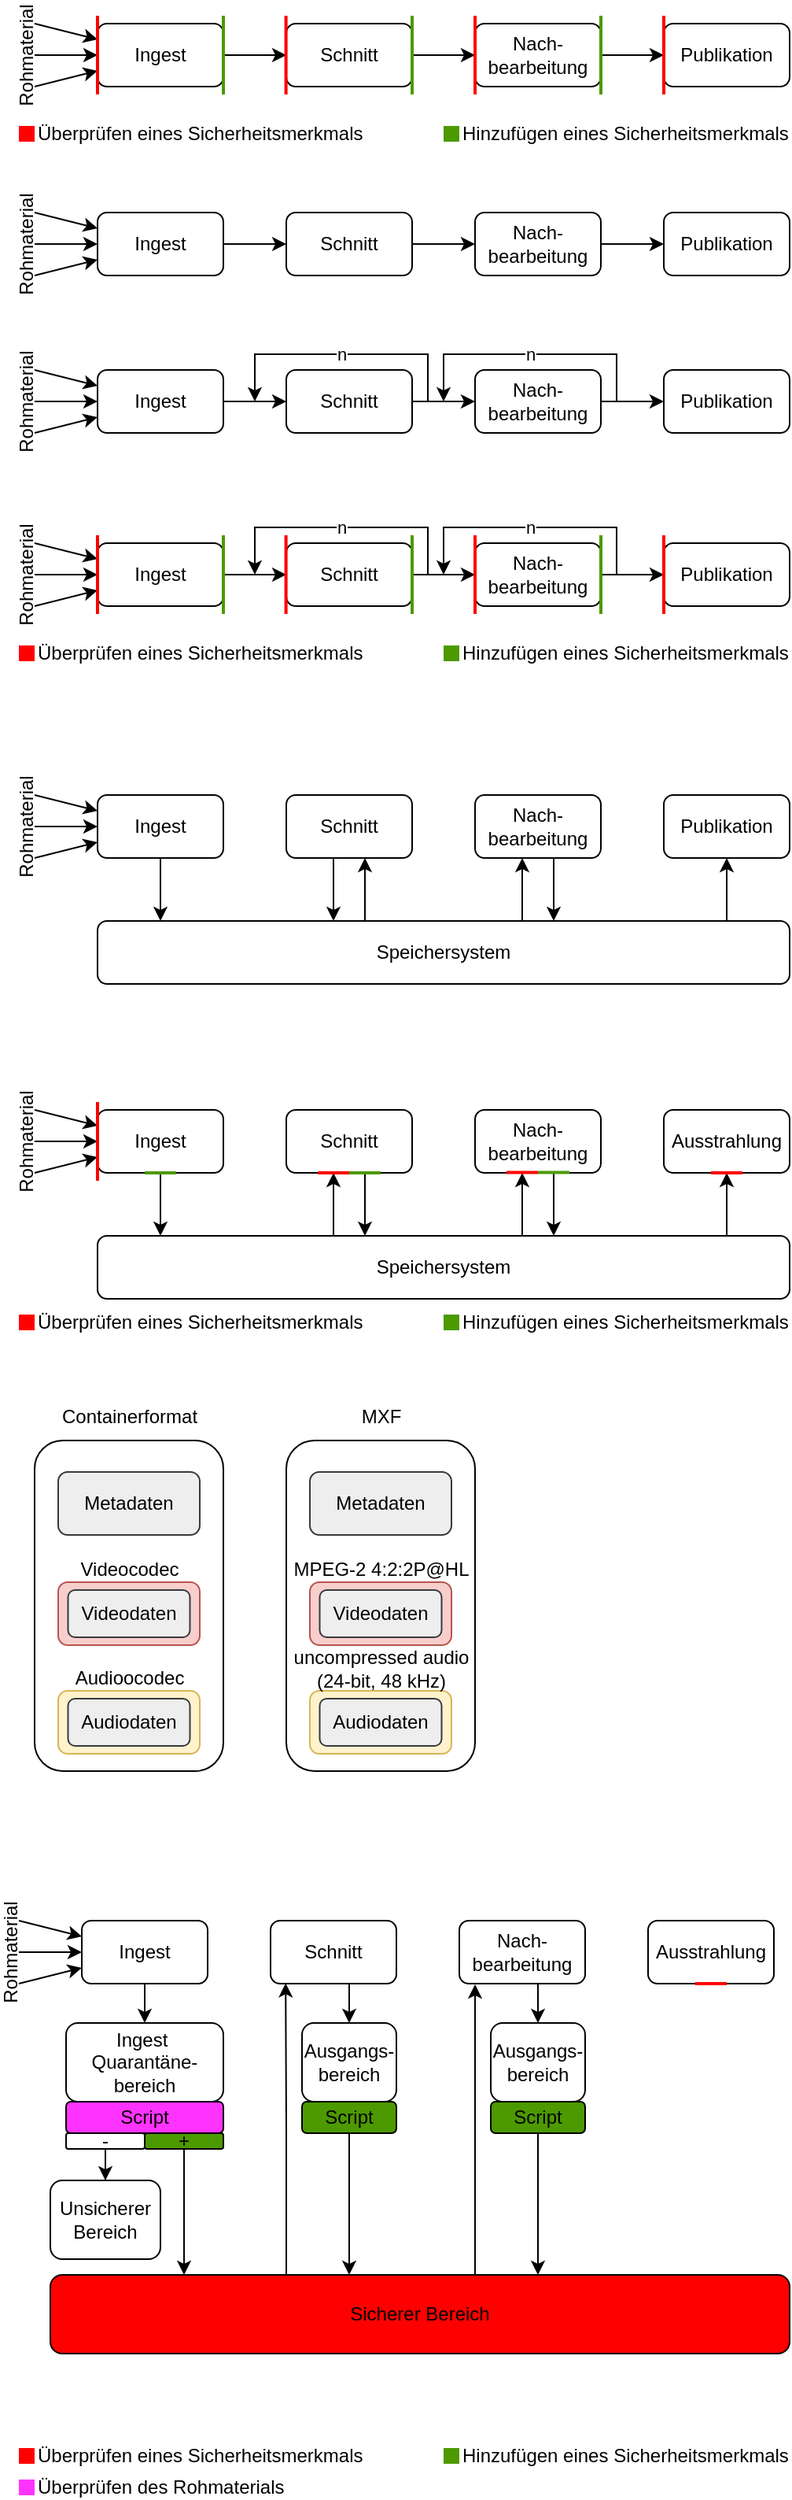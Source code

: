 <mxfile version="28.1.0">
  <diagram name="Seite-1" id="WWTvrGOokQbHTszkcPet">
    <mxGraphModel dx="436" dy="183" grid="1" gridSize="10" guides="1" tooltips="1" connect="1" arrows="1" fold="1" page="1" pageScale="1" pageWidth="827" pageHeight="1169" math="0" shadow="0">
      <root>
        <mxCell id="0" />
        <mxCell id="kjXNbdknxgFZG0ey-R28-45" value="Produktionsprozess" parent="0" />
        <mxCell id="9w9Xh2U-Y_duheg7cGsQ-5" value="" style="edgeStyle=orthogonalEdgeStyle;rounded=0;orthogonalLoop=1;jettySize=auto;html=1;" parent="kjXNbdknxgFZG0ey-R28-45" source="9w9Xh2U-Y_duheg7cGsQ-1" target="9w9Xh2U-Y_duheg7cGsQ-2" edge="1">
          <mxGeometry relative="1" as="geometry" />
        </mxCell>
        <mxCell id="9w9Xh2U-Y_duheg7cGsQ-1" value="Ingest" style="rounded=1;whiteSpace=wrap;html=1;" parent="kjXNbdknxgFZG0ey-R28-45" vertex="1">
          <mxGeometry x="200" y="190" width="80" height="40" as="geometry" />
        </mxCell>
        <mxCell id="9w9Xh2U-Y_duheg7cGsQ-6" value="" style="edgeStyle=orthogonalEdgeStyle;rounded=0;orthogonalLoop=1;jettySize=auto;html=1;" parent="kjXNbdknxgFZG0ey-R28-45" source="9w9Xh2U-Y_duheg7cGsQ-2" target="9w9Xh2U-Y_duheg7cGsQ-3" edge="1">
          <mxGeometry relative="1" as="geometry" />
        </mxCell>
        <mxCell id="9w9Xh2U-Y_duheg7cGsQ-2" value="Schnitt" style="rounded=1;whiteSpace=wrap;html=1;" parent="kjXNbdknxgFZG0ey-R28-45" vertex="1">
          <mxGeometry x="320" y="190" width="80" height="40" as="geometry" />
        </mxCell>
        <mxCell id="9w9Xh2U-Y_duheg7cGsQ-7" value="" style="edgeStyle=orthogonalEdgeStyle;rounded=0;orthogonalLoop=1;jettySize=auto;html=1;" parent="kjXNbdknxgFZG0ey-R28-45" source="9w9Xh2U-Y_duheg7cGsQ-3" target="9w9Xh2U-Y_duheg7cGsQ-4" edge="1">
          <mxGeometry relative="1" as="geometry" />
        </mxCell>
        <mxCell id="9w9Xh2U-Y_duheg7cGsQ-3" value="Nach-&lt;div&gt;bearbeitung&lt;/div&gt;" style="rounded=1;whiteSpace=wrap;html=1;" parent="kjXNbdknxgFZG0ey-R28-45" vertex="1">
          <mxGeometry x="440" y="190" width="80" height="40" as="geometry" />
        </mxCell>
        <mxCell id="9w9Xh2U-Y_duheg7cGsQ-4" value="Publikation" style="rounded=1;whiteSpace=wrap;html=1;" parent="kjXNbdknxgFZG0ey-R28-45" vertex="1">
          <mxGeometry x="560" y="190" width="80" height="40" as="geometry" />
        </mxCell>
        <mxCell id="9w9Xh2U-Y_duheg7cGsQ-9" value="" style="endArrow=classic;html=1;rounded=0;entryX=0;entryY=0.75;entryDx=0;entryDy=0;" parent="kjXNbdknxgFZG0ey-R28-45" target="9w9Xh2U-Y_duheg7cGsQ-1" edge="1">
          <mxGeometry width="50" height="50" relative="1" as="geometry">
            <mxPoint x="160" y="230" as="sourcePoint" />
            <mxPoint x="350" y="210" as="targetPoint" />
          </mxGeometry>
        </mxCell>
        <mxCell id="9w9Xh2U-Y_duheg7cGsQ-10" value="" style="endArrow=classic;html=1;rounded=0;entryX=0;entryY=0.5;entryDx=0;entryDy=0;" parent="kjXNbdknxgFZG0ey-R28-45" target="9w9Xh2U-Y_duheg7cGsQ-1" edge="1">
          <mxGeometry width="50" height="50" relative="1" as="geometry">
            <mxPoint x="160" y="210" as="sourcePoint" />
            <mxPoint x="230" y="220" as="targetPoint" />
          </mxGeometry>
        </mxCell>
        <mxCell id="9w9Xh2U-Y_duheg7cGsQ-11" value="" style="endArrow=classic;html=1;rounded=0;entryX=0;entryY=0.25;entryDx=0;entryDy=0;" parent="kjXNbdknxgFZG0ey-R28-45" target="9w9Xh2U-Y_duheg7cGsQ-1" edge="1">
          <mxGeometry width="50" height="50" relative="1" as="geometry">
            <mxPoint x="160" y="190" as="sourcePoint" />
            <mxPoint x="180" y="190" as="targetPoint" />
          </mxGeometry>
        </mxCell>
        <mxCell id="9w9Xh2U-Y_duheg7cGsQ-12" value="Rohmaterial" style="text;html=1;align=center;verticalAlign=middle;whiteSpace=wrap;rounded=0;rotation=-90;" parent="kjXNbdknxgFZG0ey-R28-45" vertex="1">
          <mxGeometry x="120" y="205" width="70" height="10" as="geometry" />
        </mxCell>
        <mxCell id="kjXNbdknxgFZG0ey-R28-46" value="Produktionsprozess_with_loops" parent="0" />
        <mxCell id="9w9Xh2U-Y_duheg7cGsQ-31" value="" style="edgeStyle=orthogonalEdgeStyle;rounded=0;orthogonalLoop=1;jettySize=auto;html=1;" parent="kjXNbdknxgFZG0ey-R28-46" source="9w9Xh2U-Y_duheg7cGsQ-32" target="9w9Xh2U-Y_duheg7cGsQ-34" edge="1">
          <mxGeometry relative="1" as="geometry" />
        </mxCell>
        <mxCell id="9w9Xh2U-Y_duheg7cGsQ-32" value="Ingest" style="rounded=1;whiteSpace=wrap;html=1;" parent="kjXNbdknxgFZG0ey-R28-46" vertex="1">
          <mxGeometry x="200" y="290" width="80" height="40" as="geometry" />
        </mxCell>
        <mxCell id="9w9Xh2U-Y_duheg7cGsQ-33" value="" style="edgeStyle=orthogonalEdgeStyle;rounded=0;orthogonalLoop=1;jettySize=auto;html=1;" parent="kjXNbdknxgFZG0ey-R28-46" source="9w9Xh2U-Y_duheg7cGsQ-34" target="9w9Xh2U-Y_duheg7cGsQ-36" edge="1">
          <mxGeometry relative="1" as="geometry" />
        </mxCell>
        <mxCell id="9w9Xh2U-Y_duheg7cGsQ-34" value="Schnitt" style="rounded=1;whiteSpace=wrap;html=1;" parent="kjXNbdknxgFZG0ey-R28-46" vertex="1">
          <mxGeometry x="320" y="290" width="80" height="40" as="geometry" />
        </mxCell>
        <mxCell id="9w9Xh2U-Y_duheg7cGsQ-35" value="" style="edgeStyle=orthogonalEdgeStyle;rounded=0;orthogonalLoop=1;jettySize=auto;html=1;" parent="kjXNbdknxgFZG0ey-R28-46" source="9w9Xh2U-Y_duheg7cGsQ-36" target="9w9Xh2U-Y_duheg7cGsQ-37" edge="1">
          <mxGeometry relative="1" as="geometry" />
        </mxCell>
        <mxCell id="9w9Xh2U-Y_duheg7cGsQ-36" value="Nach-&lt;div&gt;bearbeitung&lt;/div&gt;" style="rounded=1;whiteSpace=wrap;html=1;" parent="kjXNbdknxgFZG0ey-R28-46" vertex="1">
          <mxGeometry x="440" y="290" width="80" height="40" as="geometry" />
        </mxCell>
        <mxCell id="9w9Xh2U-Y_duheg7cGsQ-37" value="Publikation" style="rounded=1;whiteSpace=wrap;html=1;" parent="kjXNbdknxgFZG0ey-R28-46" vertex="1">
          <mxGeometry x="560" y="290" width="80" height="40" as="geometry" />
        </mxCell>
        <mxCell id="9w9Xh2U-Y_duheg7cGsQ-38" value="" style="endArrow=classic;html=1;rounded=0;entryX=0;entryY=0.75;entryDx=0;entryDy=0;" parent="kjXNbdknxgFZG0ey-R28-46" target="9w9Xh2U-Y_duheg7cGsQ-32" edge="1">
          <mxGeometry width="50" height="50" relative="1" as="geometry">
            <mxPoint x="160" y="330" as="sourcePoint" />
            <mxPoint x="350" y="310" as="targetPoint" />
          </mxGeometry>
        </mxCell>
        <mxCell id="9w9Xh2U-Y_duheg7cGsQ-39" value="" style="endArrow=classic;html=1;rounded=0;entryX=0;entryY=0.5;entryDx=0;entryDy=0;" parent="kjXNbdknxgFZG0ey-R28-46" target="9w9Xh2U-Y_duheg7cGsQ-32" edge="1">
          <mxGeometry width="50" height="50" relative="1" as="geometry">
            <mxPoint x="160" y="310" as="sourcePoint" />
            <mxPoint x="230" y="320" as="targetPoint" />
          </mxGeometry>
        </mxCell>
        <mxCell id="9w9Xh2U-Y_duheg7cGsQ-40" value="" style="endArrow=classic;html=1;rounded=0;entryX=0;entryY=0.25;entryDx=0;entryDy=0;" parent="kjXNbdknxgFZG0ey-R28-46" target="9w9Xh2U-Y_duheg7cGsQ-32" edge="1">
          <mxGeometry width="50" height="50" relative="1" as="geometry">
            <mxPoint x="160" y="290" as="sourcePoint" />
            <mxPoint x="180" y="290" as="targetPoint" />
          </mxGeometry>
        </mxCell>
        <mxCell id="9w9Xh2U-Y_duheg7cGsQ-41" value="Rohmaterial" style="text;html=1;align=center;verticalAlign=middle;whiteSpace=wrap;rounded=0;rotation=-90;" parent="kjXNbdknxgFZG0ey-R28-46" vertex="1">
          <mxGeometry x="120" y="305" width="70" height="10" as="geometry" />
        </mxCell>
        <mxCell id="kjXNbdknxgFZG0ey-R28-60" value="n" style="endArrow=classic;html=1;rounded=0;" parent="kjXNbdknxgFZG0ey-R28-46" edge="1">
          <mxGeometry width="50" height="50" relative="1" as="geometry">
            <mxPoint x="530" y="310" as="sourcePoint" />
            <mxPoint x="420" y="310" as="targetPoint" />
            <Array as="points">
              <mxPoint x="530" y="280" />
              <mxPoint x="420" y="280" />
            </Array>
          </mxGeometry>
        </mxCell>
        <mxCell id="kjXNbdknxgFZG0ey-R28-71" value="n" style="endArrow=classic;html=1;rounded=0;" parent="kjXNbdknxgFZG0ey-R28-46" edge="1">
          <mxGeometry width="50" height="50" relative="1" as="geometry">
            <mxPoint x="410" y="310" as="sourcePoint" />
            <mxPoint x="300" y="310" as="targetPoint" />
            <Array as="points">
              <mxPoint x="410" y="280" />
              <mxPoint x="300" y="280" />
            </Array>
          </mxGeometry>
        </mxCell>
        <mxCell id="kjXNbdknxgFZG0ey-R28-47" value="Produktionsprozess_with_loops_and_transitions" style="" parent="0" />
        <mxCell id="9w9Xh2U-Y_duheg7cGsQ-13" value="" style="edgeStyle=orthogonalEdgeStyle;rounded=0;orthogonalLoop=1;jettySize=auto;html=1;" parent="kjXNbdknxgFZG0ey-R28-47" source="9w9Xh2U-Y_duheg7cGsQ-14" target="9w9Xh2U-Y_duheg7cGsQ-16" edge="1">
          <mxGeometry relative="1" as="geometry" />
        </mxCell>
        <mxCell id="9w9Xh2U-Y_duheg7cGsQ-14" value="Ingest" style="rounded=1;whiteSpace=wrap;html=1;" parent="kjXNbdknxgFZG0ey-R28-47" vertex="1">
          <mxGeometry x="200" y="400" width="80" height="40" as="geometry" />
        </mxCell>
        <mxCell id="9w9Xh2U-Y_duheg7cGsQ-15" value="" style="edgeStyle=orthogonalEdgeStyle;rounded=0;orthogonalLoop=1;jettySize=auto;html=1;" parent="kjXNbdknxgFZG0ey-R28-47" source="9w9Xh2U-Y_duheg7cGsQ-16" target="9w9Xh2U-Y_duheg7cGsQ-18" edge="1">
          <mxGeometry relative="1" as="geometry" />
        </mxCell>
        <mxCell id="9w9Xh2U-Y_duheg7cGsQ-16" value="Schnitt" style="rounded=1;whiteSpace=wrap;html=1;" parent="kjXNbdknxgFZG0ey-R28-47" vertex="1">
          <mxGeometry x="320" y="400" width="80" height="40" as="geometry" />
        </mxCell>
        <mxCell id="9w9Xh2U-Y_duheg7cGsQ-17" value="" style="edgeStyle=orthogonalEdgeStyle;rounded=0;orthogonalLoop=1;jettySize=auto;html=1;" parent="kjXNbdknxgFZG0ey-R28-47" source="9w9Xh2U-Y_duheg7cGsQ-18" target="9w9Xh2U-Y_duheg7cGsQ-19" edge="1">
          <mxGeometry relative="1" as="geometry" />
        </mxCell>
        <mxCell id="9w9Xh2U-Y_duheg7cGsQ-18" value="Nach-&lt;div&gt;bearbeitung&lt;/div&gt;" style="rounded=1;whiteSpace=wrap;html=1;" parent="kjXNbdknxgFZG0ey-R28-47" vertex="1">
          <mxGeometry x="440" y="400" width="80" height="40" as="geometry" />
        </mxCell>
        <mxCell id="9w9Xh2U-Y_duheg7cGsQ-19" value="Publikation" style="rounded=1;whiteSpace=wrap;html=1;" parent="kjXNbdknxgFZG0ey-R28-47" vertex="1">
          <mxGeometry x="560" y="400" width="80" height="40" as="geometry" />
        </mxCell>
        <mxCell id="9w9Xh2U-Y_duheg7cGsQ-20" value="" style="endArrow=classic;html=1;rounded=0;entryX=0;entryY=0.75;entryDx=0;entryDy=0;" parent="kjXNbdknxgFZG0ey-R28-47" target="9w9Xh2U-Y_duheg7cGsQ-14" edge="1">
          <mxGeometry width="50" height="50" relative="1" as="geometry">
            <mxPoint x="160" y="440" as="sourcePoint" />
            <mxPoint x="350" y="420" as="targetPoint" />
          </mxGeometry>
        </mxCell>
        <mxCell id="9w9Xh2U-Y_duheg7cGsQ-21" value="" style="endArrow=classic;html=1;rounded=0;entryX=0;entryY=0.5;entryDx=0;entryDy=0;" parent="kjXNbdknxgFZG0ey-R28-47" target="9w9Xh2U-Y_duheg7cGsQ-14" edge="1">
          <mxGeometry width="50" height="50" relative="1" as="geometry">
            <mxPoint x="160" y="420" as="sourcePoint" />
            <mxPoint x="230" y="430" as="targetPoint" />
          </mxGeometry>
        </mxCell>
        <mxCell id="9w9Xh2U-Y_duheg7cGsQ-22" value="" style="endArrow=classic;html=1;rounded=0;entryX=0;entryY=0.25;entryDx=0;entryDy=0;" parent="kjXNbdknxgFZG0ey-R28-47" target="9w9Xh2U-Y_duheg7cGsQ-14" edge="1">
          <mxGeometry width="50" height="50" relative="1" as="geometry">
            <mxPoint x="160" y="400" as="sourcePoint" />
            <mxPoint x="180" y="400" as="targetPoint" />
          </mxGeometry>
        </mxCell>
        <mxCell id="9w9Xh2U-Y_duheg7cGsQ-23" value="Rohmaterial" style="text;html=1;align=center;verticalAlign=middle;whiteSpace=wrap;rounded=0;rotation=-90;" parent="kjXNbdknxgFZG0ey-R28-47" vertex="1">
          <mxGeometry x="120" y="415" width="70" height="10" as="geometry" />
        </mxCell>
        <mxCell id="9w9Xh2U-Y_duheg7cGsQ-24" value="" style="endArrow=none;html=1;rounded=0;strokeWidth=2;strokeColor=#FF0000;" parent="kjXNbdknxgFZG0ey-R28-47" edge="1">
          <mxGeometry width="50" height="50" relative="1" as="geometry">
            <mxPoint x="200" y="445" as="sourcePoint" />
            <mxPoint x="200" y="395" as="targetPoint" />
          </mxGeometry>
        </mxCell>
        <mxCell id="9w9Xh2U-Y_duheg7cGsQ-25" value="" style="endArrow=none;html=1;rounded=0;strokeWidth=2;strokeColor=#FF0000;" parent="kjXNbdknxgFZG0ey-R28-47" edge="1">
          <mxGeometry width="50" height="50" relative="1" as="geometry">
            <mxPoint x="319.81" y="445" as="sourcePoint" />
            <mxPoint x="319.81" y="395" as="targetPoint" />
          </mxGeometry>
        </mxCell>
        <mxCell id="9w9Xh2U-Y_duheg7cGsQ-26" value="" style="endArrow=none;html=1;rounded=0;strokeWidth=2;strokeColor=#FF0000;" parent="kjXNbdknxgFZG0ey-R28-47" edge="1">
          <mxGeometry width="50" height="50" relative="1" as="geometry">
            <mxPoint x="440" y="445" as="sourcePoint" />
            <mxPoint x="440" y="395" as="targetPoint" />
          </mxGeometry>
        </mxCell>
        <mxCell id="9w9Xh2U-Y_duheg7cGsQ-27" value="" style="endArrow=none;html=1;rounded=0;strokeWidth=2;strokeColor=#FF0000;" parent="kjXNbdknxgFZG0ey-R28-47" edge="1">
          <mxGeometry width="50" height="50" relative="1" as="geometry">
            <mxPoint x="560" y="445" as="sourcePoint" />
            <mxPoint x="560" y="395" as="targetPoint" />
          </mxGeometry>
        </mxCell>
        <mxCell id="9w9Xh2U-Y_duheg7cGsQ-28" value="" style="endArrow=none;html=1;rounded=0;strokeWidth=2;strokeColor=#4D9900;fillColor=#d5e8d4;" parent="kjXNbdknxgFZG0ey-R28-47" edge="1">
          <mxGeometry width="50" height="50" relative="1" as="geometry">
            <mxPoint x="280" y="445" as="sourcePoint" />
            <mxPoint x="280" y="395" as="targetPoint" />
          </mxGeometry>
        </mxCell>
        <mxCell id="9w9Xh2U-Y_duheg7cGsQ-29" value="" style="endArrow=none;html=1;rounded=0;strokeWidth=2;strokeColor=#4D9900;fillColor=#d5e8d4;" parent="kjXNbdknxgFZG0ey-R28-47" edge="1">
          <mxGeometry width="50" height="50" relative="1" as="geometry">
            <mxPoint x="400" y="445" as="sourcePoint" />
            <mxPoint x="400" y="395" as="targetPoint" />
          </mxGeometry>
        </mxCell>
        <mxCell id="9w9Xh2U-Y_duheg7cGsQ-30" value="" style="endArrow=none;html=1;rounded=0;strokeWidth=2;strokeColor=#4D9900;fillColor=#d5e8d4;" parent="kjXNbdknxgFZG0ey-R28-47" edge="1">
          <mxGeometry width="50" height="50" relative="1" as="geometry">
            <mxPoint x="520" y="445" as="sourcePoint" />
            <mxPoint x="520" y="395" as="targetPoint" />
          </mxGeometry>
        </mxCell>
        <mxCell id="9w9Xh2U-Y_duheg7cGsQ-102" value="" style="whiteSpace=wrap;html=1;aspect=fixed;strokeColor=none;fillColor=light-dark(#ff0000, #ededed);" parent="kjXNbdknxgFZG0ey-R28-47" vertex="1">
          <mxGeometry x="150" y="465" width="10" height="10" as="geometry" />
        </mxCell>
        <mxCell id="9w9Xh2U-Y_duheg7cGsQ-103" value="" style="whiteSpace=wrap;html=1;aspect=fixed;strokeColor=none;fillColor=light-dark(#4D9900,#EDEDED);" parent="kjXNbdknxgFZG0ey-R28-47" vertex="1">
          <mxGeometry x="420" y="465" width="10" height="10" as="geometry" />
        </mxCell>
        <mxCell id="9w9Xh2U-Y_duheg7cGsQ-104" value="Überprüfen eines Sicherheitsmerkmals" style="text;html=1;align=left;verticalAlign=middle;whiteSpace=wrap;rounded=0;" parent="kjXNbdknxgFZG0ey-R28-47" vertex="1">
          <mxGeometry x="160" y="465" width="210" height="10" as="geometry" />
        </mxCell>
        <mxCell id="9w9Xh2U-Y_duheg7cGsQ-105" value="Hinzufügen eines Sicherheitsmerkmals" style="text;html=1;align=left;verticalAlign=middle;whiteSpace=wrap;rounded=0;" parent="kjXNbdknxgFZG0ey-R28-47" vertex="1">
          <mxGeometry x="430" y="465" width="210" height="10" as="geometry" />
        </mxCell>
        <mxCell id="kjXNbdknxgFZG0ey-R28-65" value="n" style="endArrow=classic;html=1;rounded=0;" parent="kjXNbdknxgFZG0ey-R28-47" edge="1">
          <mxGeometry width="50" height="50" relative="1" as="geometry">
            <mxPoint x="530" y="420" as="sourcePoint" />
            <mxPoint x="420" y="420" as="targetPoint" />
            <Array as="points">
              <mxPoint x="530" y="390" />
              <mxPoint x="420" y="390" />
            </Array>
          </mxGeometry>
        </mxCell>
        <mxCell id="kjXNbdknxgFZG0ey-R28-72" value="n" style="endArrow=classic;html=1;rounded=0;" parent="kjXNbdknxgFZG0ey-R28-47" edge="1">
          <mxGeometry width="50" height="50" relative="1" as="geometry">
            <mxPoint x="410" y="420" as="sourcePoint" />
            <mxPoint x="300" y="420" as="targetPoint" />
            <Array as="points">
              <mxPoint x="410" y="390" />
              <mxPoint x="300" y="390" />
            </Array>
          </mxGeometry>
        </mxCell>
        <mxCell id="kjXNbdknxgFZG0ey-R28-48" value="Produktionsprozess_with_storage" parent="0" />
        <mxCell id="9w9Xh2U-Y_duheg7cGsQ-60" value="" style="edgeStyle=orthogonalEdgeStyle;rounded=0;orthogonalLoop=1;jettySize=auto;html=1;" parent="kjXNbdknxgFZG0ey-R28-48" source="9w9Xh2U-Y_duheg7cGsQ-49" target="9w9Xh2U-Y_duheg7cGsQ-59" edge="1">
          <mxGeometry relative="1" as="geometry">
            <Array as="points">
              <mxPoint x="240" y="630" />
              <mxPoint x="240" y="630" />
            </Array>
          </mxGeometry>
        </mxCell>
        <mxCell id="9w9Xh2U-Y_duheg7cGsQ-49" value="Ingest" style="rounded=1;whiteSpace=wrap;html=1;" parent="kjXNbdknxgFZG0ey-R28-48" vertex="1">
          <mxGeometry x="200" y="560" width="80" height="40" as="geometry" />
        </mxCell>
        <mxCell id="9w9Xh2U-Y_duheg7cGsQ-61" value="" style="edgeStyle=orthogonalEdgeStyle;rounded=0;orthogonalLoop=1;jettySize=auto;html=1;" parent="kjXNbdknxgFZG0ey-R28-48" source="9w9Xh2U-Y_duheg7cGsQ-51" target="9w9Xh2U-Y_duheg7cGsQ-59" edge="1">
          <mxGeometry relative="1" as="geometry">
            <Array as="points">
              <mxPoint x="350" y="610" />
              <mxPoint x="350" y="610" />
            </Array>
          </mxGeometry>
        </mxCell>
        <mxCell id="9w9Xh2U-Y_duheg7cGsQ-51" value="Schnitt" style="rounded=1;whiteSpace=wrap;html=1;" parent="kjXNbdknxgFZG0ey-R28-48" vertex="1">
          <mxGeometry x="320" y="560" width="80" height="40" as="geometry" />
        </mxCell>
        <mxCell id="9w9Xh2U-Y_duheg7cGsQ-65" value="" style="edgeStyle=orthogonalEdgeStyle;rounded=0;orthogonalLoop=1;jettySize=auto;html=1;" parent="kjXNbdknxgFZG0ey-R28-48" source="9w9Xh2U-Y_duheg7cGsQ-53" target="9w9Xh2U-Y_duheg7cGsQ-59" edge="1">
          <mxGeometry relative="1" as="geometry">
            <Array as="points">
              <mxPoint x="490" y="610" />
              <mxPoint x="490" y="610" />
            </Array>
          </mxGeometry>
        </mxCell>
        <mxCell id="9w9Xh2U-Y_duheg7cGsQ-53" value="Nach-&lt;div&gt;bearbeitung&lt;/div&gt;" style="rounded=1;whiteSpace=wrap;html=1;" parent="kjXNbdknxgFZG0ey-R28-48" vertex="1">
          <mxGeometry x="440" y="560" width="80" height="40" as="geometry" />
        </mxCell>
        <mxCell id="9w9Xh2U-Y_duheg7cGsQ-54" value="Publikation" style="rounded=1;whiteSpace=wrap;html=1;" parent="kjXNbdknxgFZG0ey-R28-48" vertex="1">
          <mxGeometry x="560" y="560" width="80" height="40" as="geometry" />
        </mxCell>
        <mxCell id="9w9Xh2U-Y_duheg7cGsQ-55" value="" style="endArrow=classic;html=1;rounded=0;entryX=0;entryY=0.75;entryDx=0;entryDy=0;" parent="kjXNbdknxgFZG0ey-R28-48" target="9w9Xh2U-Y_duheg7cGsQ-49" edge="1">
          <mxGeometry width="50" height="50" relative="1" as="geometry">
            <mxPoint x="160" y="600" as="sourcePoint" />
            <mxPoint x="350" y="580" as="targetPoint" />
          </mxGeometry>
        </mxCell>
        <mxCell id="9w9Xh2U-Y_duheg7cGsQ-56" value="" style="endArrow=classic;html=1;rounded=0;entryX=0;entryY=0.5;entryDx=0;entryDy=0;" parent="kjXNbdknxgFZG0ey-R28-48" target="9w9Xh2U-Y_duheg7cGsQ-49" edge="1">
          <mxGeometry width="50" height="50" relative="1" as="geometry">
            <mxPoint x="160" y="580" as="sourcePoint" />
            <mxPoint x="230" y="590" as="targetPoint" />
          </mxGeometry>
        </mxCell>
        <mxCell id="9w9Xh2U-Y_duheg7cGsQ-57" value="" style="endArrow=classic;html=1;rounded=0;entryX=0;entryY=0.25;entryDx=0;entryDy=0;" parent="kjXNbdknxgFZG0ey-R28-48" target="9w9Xh2U-Y_duheg7cGsQ-49" edge="1">
          <mxGeometry width="50" height="50" relative="1" as="geometry">
            <mxPoint x="160" y="560" as="sourcePoint" />
            <mxPoint x="180" y="560" as="targetPoint" />
          </mxGeometry>
        </mxCell>
        <mxCell id="9w9Xh2U-Y_duheg7cGsQ-58" value="Rohmaterial" style="text;html=1;align=center;verticalAlign=middle;whiteSpace=wrap;rounded=0;rotation=-90;" parent="kjXNbdknxgFZG0ey-R28-48" vertex="1">
          <mxGeometry x="120" y="575" width="70" height="10" as="geometry" />
        </mxCell>
        <mxCell id="9w9Xh2U-Y_duheg7cGsQ-62" value="" style="edgeStyle=orthogonalEdgeStyle;rounded=0;orthogonalLoop=1;jettySize=auto;html=1;entryX=0.5;entryY=1;entryDx=0;entryDy=0;" parent="kjXNbdknxgFZG0ey-R28-48" edge="1">
          <mxGeometry relative="1" as="geometry">
            <mxPoint x="370.0" y="640" as="sourcePoint" />
            <mxPoint x="370" y="600" as="targetPoint" />
            <Array as="points">
              <mxPoint x="370" y="630" />
              <mxPoint x="370" y="630" />
            </Array>
          </mxGeometry>
        </mxCell>
        <mxCell id="9w9Xh2U-Y_duheg7cGsQ-63" value="" style="edgeStyle=orthogonalEdgeStyle;rounded=0;orthogonalLoop=1;jettySize=auto;html=1;" parent="kjXNbdknxgFZG0ey-R28-48" source="9w9Xh2U-Y_duheg7cGsQ-59" target="9w9Xh2U-Y_duheg7cGsQ-53" edge="1">
          <mxGeometry relative="1" as="geometry">
            <Array as="points">
              <mxPoint x="470" y="610" />
              <mxPoint x="470" y="610" />
            </Array>
          </mxGeometry>
        </mxCell>
        <mxCell id="9w9Xh2U-Y_duheg7cGsQ-66" value="" style="edgeStyle=orthogonalEdgeStyle;rounded=0;orthogonalLoop=1;jettySize=auto;html=1;entryX=0.5;entryY=1;entryDx=0;entryDy=0;" parent="kjXNbdknxgFZG0ey-R28-48" source="9w9Xh2U-Y_duheg7cGsQ-59" target="9w9Xh2U-Y_duheg7cGsQ-54" edge="1">
          <mxGeometry relative="1" as="geometry">
            <Array as="points">
              <mxPoint x="600" y="620" />
              <mxPoint x="600" y="620" />
            </Array>
          </mxGeometry>
        </mxCell>
        <mxCell id="9w9Xh2U-Y_duheg7cGsQ-59" value="Speichersystem" style="rounded=1;whiteSpace=wrap;html=1;" parent="kjXNbdknxgFZG0ey-R28-48" vertex="1">
          <mxGeometry x="200" y="640" width="440" height="40" as="geometry" />
        </mxCell>
        <mxCell id="kjXNbdknxgFZG0ey-R28-49" value="Produktionsprozess_with_storage_and_transitions" parent="0" />
        <mxCell id="9w9Xh2U-Y_duheg7cGsQ-67" value="" style="edgeStyle=orthogonalEdgeStyle;rounded=0;orthogonalLoop=1;jettySize=auto;html=1;" parent="kjXNbdknxgFZG0ey-R28-49" source="9w9Xh2U-Y_duheg7cGsQ-68" target="9w9Xh2U-Y_duheg7cGsQ-81" edge="1">
          <mxGeometry relative="1" as="geometry">
            <Array as="points">
              <mxPoint x="240" y="830" />
              <mxPoint x="240" y="830" />
            </Array>
          </mxGeometry>
        </mxCell>
        <mxCell id="9w9Xh2U-Y_duheg7cGsQ-68" value="Ingest" style="rounded=1;whiteSpace=wrap;html=1;" parent="kjXNbdknxgFZG0ey-R28-49" vertex="1">
          <mxGeometry x="200" y="760" width="80" height="40" as="geometry" />
        </mxCell>
        <mxCell id="9w9Xh2U-Y_duheg7cGsQ-91" value="" style="edgeStyle=orthogonalEdgeStyle;rounded=0;orthogonalLoop=1;jettySize=auto;html=1;" parent="kjXNbdknxgFZG0ey-R28-49" source="9w9Xh2U-Y_duheg7cGsQ-70" target="9w9Xh2U-Y_duheg7cGsQ-81" edge="1">
          <mxGeometry relative="1" as="geometry">
            <Array as="points">
              <mxPoint x="370" y="830" />
              <mxPoint x="370" y="830" />
            </Array>
          </mxGeometry>
        </mxCell>
        <mxCell id="9w9Xh2U-Y_duheg7cGsQ-70" value="Schnitt" style="rounded=1;whiteSpace=wrap;html=1;" parent="kjXNbdknxgFZG0ey-R28-49" vertex="1">
          <mxGeometry x="320" y="760" width="80" height="40" as="geometry" />
        </mxCell>
        <mxCell id="9w9Xh2U-Y_duheg7cGsQ-71" value="" style="edgeStyle=orthogonalEdgeStyle;rounded=0;orthogonalLoop=1;jettySize=auto;html=1;" parent="kjXNbdknxgFZG0ey-R28-49" source="9w9Xh2U-Y_duheg7cGsQ-72" target="9w9Xh2U-Y_duheg7cGsQ-81" edge="1">
          <mxGeometry relative="1" as="geometry">
            <Array as="points">
              <mxPoint x="490" y="810" />
              <mxPoint x="490" y="810" />
            </Array>
          </mxGeometry>
        </mxCell>
        <mxCell id="9w9Xh2U-Y_duheg7cGsQ-72" value="Nach-&lt;div&gt;bearbeitung&lt;/div&gt;" style="rounded=1;whiteSpace=wrap;html=1;" parent="kjXNbdknxgFZG0ey-R28-49" vertex="1">
          <mxGeometry x="440" y="760" width="80" height="40" as="geometry" />
        </mxCell>
        <mxCell id="9w9Xh2U-Y_duheg7cGsQ-73" value="Ausstrahlung" style="rounded=1;whiteSpace=wrap;html=1;" parent="kjXNbdknxgFZG0ey-R28-49" vertex="1">
          <mxGeometry x="560" y="760" width="80" height="40" as="geometry" />
        </mxCell>
        <mxCell id="9w9Xh2U-Y_duheg7cGsQ-74" value="" style="endArrow=classic;html=1;rounded=0;entryX=0;entryY=0.75;entryDx=0;entryDy=0;" parent="kjXNbdknxgFZG0ey-R28-49" target="9w9Xh2U-Y_duheg7cGsQ-68" edge="1">
          <mxGeometry width="50" height="50" relative="1" as="geometry">
            <mxPoint x="160" y="800" as="sourcePoint" />
            <mxPoint x="350" y="780" as="targetPoint" />
          </mxGeometry>
        </mxCell>
        <mxCell id="9w9Xh2U-Y_duheg7cGsQ-75" value="" style="endArrow=classic;html=1;rounded=0;entryX=0;entryY=0.5;entryDx=0;entryDy=0;" parent="kjXNbdknxgFZG0ey-R28-49" target="9w9Xh2U-Y_duheg7cGsQ-68" edge="1">
          <mxGeometry width="50" height="50" relative="1" as="geometry">
            <mxPoint x="160" y="780" as="sourcePoint" />
            <mxPoint x="230" y="790" as="targetPoint" />
          </mxGeometry>
        </mxCell>
        <mxCell id="9w9Xh2U-Y_duheg7cGsQ-76" value="" style="endArrow=classic;html=1;rounded=0;entryX=0;entryY=0.25;entryDx=0;entryDy=0;" parent="kjXNbdknxgFZG0ey-R28-49" target="9w9Xh2U-Y_duheg7cGsQ-68" edge="1">
          <mxGeometry width="50" height="50" relative="1" as="geometry">
            <mxPoint x="160" y="760" as="sourcePoint" />
            <mxPoint x="180" y="760" as="targetPoint" />
          </mxGeometry>
        </mxCell>
        <mxCell id="9w9Xh2U-Y_duheg7cGsQ-77" value="Rohmaterial" style="text;html=1;align=center;verticalAlign=middle;whiteSpace=wrap;rounded=0;rotation=-90;" parent="kjXNbdknxgFZG0ey-R28-49" vertex="1">
          <mxGeometry x="120" y="775" width="70" height="10" as="geometry" />
        </mxCell>
        <mxCell id="9w9Xh2U-Y_duheg7cGsQ-79" value="" style="edgeStyle=orthogonalEdgeStyle;rounded=0;orthogonalLoop=1;jettySize=auto;html=1;" parent="kjXNbdknxgFZG0ey-R28-49" source="9w9Xh2U-Y_duheg7cGsQ-81" target="9w9Xh2U-Y_duheg7cGsQ-72" edge="1">
          <mxGeometry relative="1" as="geometry">
            <Array as="points">
              <mxPoint x="470" y="810" />
              <mxPoint x="470" y="810" />
            </Array>
          </mxGeometry>
        </mxCell>
        <mxCell id="9w9Xh2U-Y_duheg7cGsQ-80" value="" style="edgeStyle=orthogonalEdgeStyle;rounded=0;orthogonalLoop=1;jettySize=auto;html=1;entryX=0.5;entryY=1;entryDx=0;entryDy=0;" parent="kjXNbdknxgFZG0ey-R28-49" source="9w9Xh2U-Y_duheg7cGsQ-81" target="9w9Xh2U-Y_duheg7cGsQ-73" edge="1">
          <mxGeometry relative="1" as="geometry">
            <Array as="points">
              <mxPoint x="600" y="820" />
              <mxPoint x="600" y="820" />
            </Array>
          </mxGeometry>
        </mxCell>
        <mxCell id="9w9Xh2U-Y_duheg7cGsQ-90" value="" style="edgeStyle=orthogonalEdgeStyle;rounded=0;orthogonalLoop=1;jettySize=auto;html=1;" parent="kjXNbdknxgFZG0ey-R28-49" source="9w9Xh2U-Y_duheg7cGsQ-81" edge="1">
          <mxGeometry relative="1" as="geometry">
            <mxPoint x="350" y="800" as="targetPoint" />
            <Array as="points">
              <mxPoint x="350" y="830" />
              <mxPoint x="350" y="830" />
            </Array>
          </mxGeometry>
        </mxCell>
        <mxCell id="9w9Xh2U-Y_duheg7cGsQ-81" value="Speichersystem" style="rounded=1;whiteSpace=wrap;html=1;" parent="kjXNbdknxgFZG0ey-R28-49" vertex="1">
          <mxGeometry x="200" y="840" width="440" height="40" as="geometry" />
        </mxCell>
        <mxCell id="9w9Xh2U-Y_duheg7cGsQ-82" value="" style="endArrow=none;html=1;rounded=0;strokeWidth=2;strokeColor=#FF0000;" parent="kjXNbdknxgFZG0ey-R28-49" edge="1">
          <mxGeometry width="50" height="50" relative="1" as="geometry">
            <mxPoint x="200" y="805" as="sourcePoint" />
            <mxPoint x="200" y="755" as="targetPoint" />
          </mxGeometry>
        </mxCell>
        <mxCell id="9w9Xh2U-Y_duheg7cGsQ-83" value="" style="endArrow=none;html=1;rounded=0;strokeWidth=2;strokeColor=#4D9900;" parent="kjXNbdknxgFZG0ey-R28-49" edge="1">
          <mxGeometry width="50" height="50" relative="1" as="geometry">
            <mxPoint x="250" y="800" as="sourcePoint" />
            <mxPoint x="230" y="800" as="targetPoint" />
          </mxGeometry>
        </mxCell>
        <mxCell id="9w9Xh2U-Y_duheg7cGsQ-84" value="" style="endArrow=none;html=1;rounded=0;strokeWidth=2;strokeColor=#4D9900;" parent="kjXNbdknxgFZG0ey-R28-49" edge="1">
          <mxGeometry width="50" height="50" relative="1" as="geometry">
            <mxPoint x="380" y="800" as="sourcePoint" />
            <mxPoint x="360" y="800" as="targetPoint" />
          </mxGeometry>
        </mxCell>
        <mxCell id="9w9Xh2U-Y_duheg7cGsQ-85" value="" style="endArrow=none;html=1;rounded=0;strokeWidth=2;strokeColor=#FF0000;" parent="kjXNbdknxgFZG0ey-R28-49" edge="1">
          <mxGeometry width="50" height="50" relative="1" as="geometry">
            <mxPoint x="340" y="800" as="sourcePoint" />
            <mxPoint x="360" y="800" as="targetPoint" />
          </mxGeometry>
        </mxCell>
        <mxCell id="9w9Xh2U-Y_duheg7cGsQ-86" value="" style="endArrow=none;html=1;rounded=0;strokeWidth=2;strokeColor=#4D9900;" parent="kjXNbdknxgFZG0ey-R28-49" edge="1">
          <mxGeometry width="50" height="50" relative="1" as="geometry">
            <mxPoint x="500" y="799.73" as="sourcePoint" />
            <mxPoint x="480" y="799.73" as="targetPoint" />
          </mxGeometry>
        </mxCell>
        <mxCell id="9w9Xh2U-Y_duheg7cGsQ-87" value="" style="endArrow=none;html=1;rounded=0;strokeWidth=2;strokeColor=#FF0000;" parent="kjXNbdknxgFZG0ey-R28-49" edge="1">
          <mxGeometry width="50" height="50" relative="1" as="geometry">
            <mxPoint x="460" y="799.73" as="sourcePoint" />
            <mxPoint x="480" y="799.73" as="targetPoint" />
          </mxGeometry>
        </mxCell>
        <mxCell id="9w9Xh2U-Y_duheg7cGsQ-89" value="" style="endArrow=none;html=1;rounded=0;strokeWidth=2;strokeColor=#FF0000;" parent="kjXNbdknxgFZG0ey-R28-49" edge="1">
          <mxGeometry width="50" height="50" relative="1" as="geometry">
            <mxPoint x="590" y="800" as="sourcePoint" />
            <mxPoint x="610" y="800" as="targetPoint" />
          </mxGeometry>
        </mxCell>
        <mxCell id="9w9Xh2U-Y_duheg7cGsQ-95" value="" style="whiteSpace=wrap;html=1;aspect=fixed;strokeColor=none;fillColor=light-dark(#ff0000, #ededed);" parent="kjXNbdknxgFZG0ey-R28-49" vertex="1">
          <mxGeometry x="150" y="890" width="10" height="10" as="geometry" />
        </mxCell>
        <mxCell id="9w9Xh2U-Y_duheg7cGsQ-98" value="" style="whiteSpace=wrap;html=1;aspect=fixed;strokeColor=none;fillColor=light-dark(#4D9900,#EDEDED);" parent="kjXNbdknxgFZG0ey-R28-49" vertex="1">
          <mxGeometry x="420" y="890" width="10" height="10" as="geometry" />
        </mxCell>
        <mxCell id="9w9Xh2U-Y_duheg7cGsQ-100" value="Überprüfen eines Sicherheitsmerkmals" style="text;html=1;align=left;verticalAlign=middle;whiteSpace=wrap;rounded=0;" parent="kjXNbdknxgFZG0ey-R28-49" vertex="1">
          <mxGeometry x="160" y="890" width="210" height="10" as="geometry" />
        </mxCell>
        <mxCell id="9w9Xh2U-Y_duheg7cGsQ-101" value="Hinzufügen eines Sicherheitsmerkmals" style="text;html=1;align=left;verticalAlign=middle;whiteSpace=wrap;rounded=0;" parent="kjXNbdknxgFZG0ey-R28-49" vertex="1">
          <mxGeometry x="430" y="890" width="210" height="10" as="geometry" />
        </mxCell>
        <mxCell id="P6iB7T7O2YDKpYpo3pcA-0" value="Produktionsprozess_with_transitions" style="" parent="0" />
        <mxCell id="P6iB7T7O2YDKpYpo3pcA-1" value="" style="edgeStyle=orthogonalEdgeStyle;rounded=0;orthogonalLoop=1;jettySize=auto;html=1;" parent="P6iB7T7O2YDKpYpo3pcA-0" source="P6iB7T7O2YDKpYpo3pcA-2" target="P6iB7T7O2YDKpYpo3pcA-4" edge="1">
          <mxGeometry relative="1" as="geometry" />
        </mxCell>
        <mxCell id="P6iB7T7O2YDKpYpo3pcA-2" value="Ingest" style="rounded=1;whiteSpace=wrap;html=1;" parent="P6iB7T7O2YDKpYpo3pcA-0" vertex="1">
          <mxGeometry x="200" y="70" width="80" height="40" as="geometry" />
        </mxCell>
        <mxCell id="P6iB7T7O2YDKpYpo3pcA-3" value="" style="edgeStyle=orthogonalEdgeStyle;rounded=0;orthogonalLoop=1;jettySize=auto;html=1;" parent="P6iB7T7O2YDKpYpo3pcA-0" source="P6iB7T7O2YDKpYpo3pcA-4" target="P6iB7T7O2YDKpYpo3pcA-6" edge="1">
          <mxGeometry relative="1" as="geometry" />
        </mxCell>
        <mxCell id="P6iB7T7O2YDKpYpo3pcA-4" value="Schnitt" style="rounded=1;whiteSpace=wrap;html=1;" parent="P6iB7T7O2YDKpYpo3pcA-0" vertex="1">
          <mxGeometry x="320" y="70" width="80" height="40" as="geometry" />
        </mxCell>
        <mxCell id="P6iB7T7O2YDKpYpo3pcA-5" value="" style="edgeStyle=orthogonalEdgeStyle;rounded=0;orthogonalLoop=1;jettySize=auto;html=1;" parent="P6iB7T7O2YDKpYpo3pcA-0" source="P6iB7T7O2YDKpYpo3pcA-6" target="P6iB7T7O2YDKpYpo3pcA-7" edge="1">
          <mxGeometry relative="1" as="geometry" />
        </mxCell>
        <mxCell id="P6iB7T7O2YDKpYpo3pcA-6" value="Nach-&lt;div&gt;bearbeitung&lt;/div&gt;" style="rounded=1;whiteSpace=wrap;html=1;" parent="P6iB7T7O2YDKpYpo3pcA-0" vertex="1">
          <mxGeometry x="440" y="70" width="80" height="40" as="geometry" />
        </mxCell>
        <mxCell id="P6iB7T7O2YDKpYpo3pcA-7" value="Publikation" style="rounded=1;whiteSpace=wrap;html=1;" parent="P6iB7T7O2YDKpYpo3pcA-0" vertex="1">
          <mxGeometry x="560" y="70" width="80" height="40" as="geometry" />
        </mxCell>
        <mxCell id="P6iB7T7O2YDKpYpo3pcA-8" value="" style="endArrow=classic;html=1;rounded=0;entryX=0;entryY=0.75;entryDx=0;entryDy=0;" parent="P6iB7T7O2YDKpYpo3pcA-0" target="P6iB7T7O2YDKpYpo3pcA-2" edge="1">
          <mxGeometry width="50" height="50" relative="1" as="geometry">
            <mxPoint x="160" y="110" as="sourcePoint" />
            <mxPoint x="350" y="90" as="targetPoint" />
          </mxGeometry>
        </mxCell>
        <mxCell id="P6iB7T7O2YDKpYpo3pcA-9" value="" style="endArrow=classic;html=1;rounded=0;entryX=0;entryY=0.5;entryDx=0;entryDy=0;" parent="P6iB7T7O2YDKpYpo3pcA-0" target="P6iB7T7O2YDKpYpo3pcA-2" edge="1">
          <mxGeometry width="50" height="50" relative="1" as="geometry">
            <mxPoint x="160" y="90" as="sourcePoint" />
            <mxPoint x="230" y="100" as="targetPoint" />
          </mxGeometry>
        </mxCell>
        <mxCell id="P6iB7T7O2YDKpYpo3pcA-10" value="" style="endArrow=classic;html=1;rounded=0;entryX=0;entryY=0.25;entryDx=0;entryDy=0;" parent="P6iB7T7O2YDKpYpo3pcA-0" target="P6iB7T7O2YDKpYpo3pcA-2" edge="1">
          <mxGeometry width="50" height="50" relative="1" as="geometry">
            <mxPoint x="160" y="70" as="sourcePoint" />
            <mxPoint x="180" y="70" as="targetPoint" />
          </mxGeometry>
        </mxCell>
        <mxCell id="P6iB7T7O2YDKpYpo3pcA-11" value="Rohmaterial" style="text;html=1;align=center;verticalAlign=middle;whiteSpace=wrap;rounded=0;rotation=-90;" parent="P6iB7T7O2YDKpYpo3pcA-0" vertex="1">
          <mxGeometry x="120" y="85" width="70" height="10" as="geometry" />
        </mxCell>
        <mxCell id="P6iB7T7O2YDKpYpo3pcA-12" value="" style="endArrow=none;html=1;rounded=0;strokeWidth=2;strokeColor=#FF0000;" parent="P6iB7T7O2YDKpYpo3pcA-0" edge="1">
          <mxGeometry width="50" height="50" relative="1" as="geometry">
            <mxPoint x="200" y="115" as="sourcePoint" />
            <mxPoint x="200" y="65" as="targetPoint" />
          </mxGeometry>
        </mxCell>
        <mxCell id="P6iB7T7O2YDKpYpo3pcA-13" value="" style="endArrow=none;html=1;rounded=0;strokeWidth=2;strokeColor=#FF0000;" parent="P6iB7T7O2YDKpYpo3pcA-0" edge="1">
          <mxGeometry width="50" height="50" relative="1" as="geometry">
            <mxPoint x="319.81" y="115" as="sourcePoint" />
            <mxPoint x="319.81" y="65" as="targetPoint" />
          </mxGeometry>
        </mxCell>
        <mxCell id="P6iB7T7O2YDKpYpo3pcA-14" value="" style="endArrow=none;html=1;rounded=0;strokeWidth=2;strokeColor=#FF0000;" parent="P6iB7T7O2YDKpYpo3pcA-0" edge="1">
          <mxGeometry width="50" height="50" relative="1" as="geometry">
            <mxPoint x="440" y="115" as="sourcePoint" />
            <mxPoint x="440" y="65" as="targetPoint" />
          </mxGeometry>
        </mxCell>
        <mxCell id="P6iB7T7O2YDKpYpo3pcA-15" value="" style="endArrow=none;html=1;rounded=0;strokeWidth=2;strokeColor=#FF0000;" parent="P6iB7T7O2YDKpYpo3pcA-0" edge="1">
          <mxGeometry width="50" height="50" relative="1" as="geometry">
            <mxPoint x="560" y="115" as="sourcePoint" />
            <mxPoint x="560" y="65" as="targetPoint" />
          </mxGeometry>
        </mxCell>
        <mxCell id="P6iB7T7O2YDKpYpo3pcA-16" value="" style="endArrow=none;html=1;rounded=0;strokeWidth=2;strokeColor=#4D9900;fillColor=#d5e8d4;" parent="P6iB7T7O2YDKpYpo3pcA-0" edge="1">
          <mxGeometry width="50" height="50" relative="1" as="geometry">
            <mxPoint x="280" y="115" as="sourcePoint" />
            <mxPoint x="280" y="65" as="targetPoint" />
          </mxGeometry>
        </mxCell>
        <mxCell id="P6iB7T7O2YDKpYpo3pcA-17" value="" style="endArrow=none;html=1;rounded=0;strokeWidth=2;strokeColor=#4D9900;fillColor=#d5e8d4;" parent="P6iB7T7O2YDKpYpo3pcA-0" edge="1">
          <mxGeometry width="50" height="50" relative="1" as="geometry">
            <mxPoint x="400" y="115" as="sourcePoint" />
            <mxPoint x="400" y="65" as="targetPoint" />
          </mxGeometry>
        </mxCell>
        <mxCell id="P6iB7T7O2YDKpYpo3pcA-18" value="" style="endArrow=none;html=1;rounded=0;strokeWidth=2;strokeColor=#4D9900;fillColor=#d5e8d4;" parent="P6iB7T7O2YDKpYpo3pcA-0" edge="1">
          <mxGeometry width="50" height="50" relative="1" as="geometry">
            <mxPoint x="520" y="115" as="sourcePoint" />
            <mxPoint x="520" y="65" as="targetPoint" />
          </mxGeometry>
        </mxCell>
        <mxCell id="P6iB7T7O2YDKpYpo3pcA-19" value="" style="whiteSpace=wrap;html=1;aspect=fixed;strokeColor=none;fillColor=light-dark(#ff0000, #ededed);" parent="P6iB7T7O2YDKpYpo3pcA-0" vertex="1">
          <mxGeometry x="150" y="135" width="10" height="10" as="geometry" />
        </mxCell>
        <mxCell id="P6iB7T7O2YDKpYpo3pcA-20" value="" style="whiteSpace=wrap;html=1;aspect=fixed;strokeColor=none;fillColor=light-dark(#4D9900,#EDEDED);" parent="P6iB7T7O2YDKpYpo3pcA-0" vertex="1">
          <mxGeometry x="420" y="135" width="10" height="10" as="geometry" />
        </mxCell>
        <mxCell id="P6iB7T7O2YDKpYpo3pcA-21" value="Überprüfen eines Sicherheitsmerkmals" style="text;html=1;align=left;verticalAlign=middle;whiteSpace=wrap;rounded=0;" parent="P6iB7T7O2YDKpYpo3pcA-0" vertex="1">
          <mxGeometry x="160" y="135" width="210" height="10" as="geometry" />
        </mxCell>
        <mxCell id="P6iB7T7O2YDKpYpo3pcA-22" value="Hinzufügen eines Sicherheitsmerkmals" style="text;html=1;align=left;verticalAlign=middle;whiteSpace=wrap;rounded=0;" parent="P6iB7T7O2YDKpYpo3pcA-0" vertex="1">
          <mxGeometry x="430" y="135" width="210" height="10" as="geometry" />
        </mxCell>
        <mxCell id="MHyfRsvACrbZkxD28zs7-0" value="Containerformat" parent="0" />
        <mxCell id="MHyfRsvACrbZkxD28zs7-1" value="" style="rounded=1;whiteSpace=wrap;html=1;" parent="MHyfRsvACrbZkxD28zs7-0" vertex="1">
          <mxGeometry x="160" y="970" width="120" height="210" as="geometry" />
        </mxCell>
        <mxCell id="MHyfRsvACrbZkxD28zs7-2" value="" style="rounded=1;whiteSpace=wrap;html=1;fillColor=#f8cecc;strokeColor=#b85450;" parent="MHyfRsvACrbZkxD28zs7-0" vertex="1">
          <mxGeometry x="175" y="1060" width="90" height="40" as="geometry" />
        </mxCell>
        <mxCell id="MHyfRsvACrbZkxD28zs7-3" value="" style="rounded=1;whiteSpace=wrap;html=1;fillColor=#fff2cc;strokeColor=#d6b656;" parent="MHyfRsvACrbZkxD28zs7-0" vertex="1">
          <mxGeometry x="175" y="1129" width="90" height="40" as="geometry" />
        </mxCell>
        <mxCell id="MHyfRsvACrbZkxD28zs7-5" value="Containerformat" style="text;html=1;align=center;verticalAlign=middle;resizable=0;points=[];autosize=1;strokeColor=none;fillColor=none;" parent="MHyfRsvACrbZkxD28zs7-0" vertex="1">
          <mxGeometry x="165" y="940" width="110" height="30" as="geometry" />
        </mxCell>
        <mxCell id="MHyfRsvACrbZkxD28zs7-6" value="Videocodec" style="text;html=1;align=center;verticalAlign=middle;resizable=0;points=[];autosize=1;strokeColor=none;fillColor=none;" parent="MHyfRsvACrbZkxD28zs7-0" vertex="1">
          <mxGeometry x="175" y="1037" width="90" height="30" as="geometry" />
        </mxCell>
        <mxCell id="MHyfRsvACrbZkxD28zs7-7" value="Audioocodec" style="text;html=1;align=center;verticalAlign=middle;resizable=0;points=[];autosize=1;strokeColor=none;fillColor=none;rotation=0;" parent="MHyfRsvACrbZkxD28zs7-0" vertex="1">
          <mxGeometry x="175" y="1106" width="90" height="30" as="geometry" />
        </mxCell>
        <mxCell id="MHyfRsvACrbZkxD28zs7-8" value="Metadaten" style="rounded=1;whiteSpace=wrap;html=1;fillColor=#eeeeee;strokeColor=#36393d;" parent="MHyfRsvACrbZkxD28zs7-0" vertex="1">
          <mxGeometry x="175" y="990" width="90" height="40" as="geometry" />
        </mxCell>
        <mxCell id="MHyfRsvACrbZkxD28zs7-10" value="Videodaten" style="rounded=1;whiteSpace=wrap;html=1;fillColor=#eeeeee;strokeColor=#36393d;" parent="MHyfRsvACrbZkxD28zs7-0" vertex="1">
          <mxGeometry x="181.25" y="1065" width="77.5" height="30" as="geometry" />
        </mxCell>
        <mxCell id="MHyfRsvACrbZkxD28zs7-11" value="Audiodaten" style="rounded=1;whiteSpace=wrap;html=1;fillColor=#eeeeee;strokeColor=#36393d;" parent="MHyfRsvACrbZkxD28zs7-0" vertex="1">
          <mxGeometry x="181.25" y="1134" width="77.5" height="30" as="geometry" />
        </mxCell>
        <mxCell id="MHyfRsvACrbZkxD28zs7-12" value="Hausformat" parent="0" />
        <mxCell id="MHyfRsvACrbZkxD28zs7-13" value="" style="rounded=1;whiteSpace=wrap;html=1;" parent="MHyfRsvACrbZkxD28zs7-12" vertex="1">
          <mxGeometry x="320" y="970" width="120" height="210" as="geometry" />
        </mxCell>
        <mxCell id="MHyfRsvACrbZkxD28zs7-14" value="" style="rounded=1;whiteSpace=wrap;html=1;fillColor=#f8cecc;strokeColor=#b85450;" parent="MHyfRsvACrbZkxD28zs7-12" vertex="1">
          <mxGeometry x="335" y="1060" width="90" height="40" as="geometry" />
        </mxCell>
        <mxCell id="MHyfRsvACrbZkxD28zs7-15" value="" style="rounded=1;whiteSpace=wrap;html=1;fillColor=#fff2cc;strokeColor=#d6b656;" parent="MHyfRsvACrbZkxD28zs7-12" vertex="1">
          <mxGeometry x="335" y="1129" width="90" height="40" as="geometry" />
        </mxCell>
        <mxCell id="MHyfRsvACrbZkxD28zs7-16" value="MXF" style="text;html=1;align=center;verticalAlign=middle;resizable=0;points=[];autosize=1;strokeColor=none;fillColor=none;" parent="MHyfRsvACrbZkxD28zs7-12" vertex="1">
          <mxGeometry x="355" y="940" width="50" height="30" as="geometry" />
        </mxCell>
        <mxCell id="MHyfRsvACrbZkxD28zs7-17" value="MPEG-2 4:2:2P@HL" style="text;html=1;align=center;verticalAlign=middle;resizable=0;points=[];autosize=1;strokeColor=none;fillColor=none;" parent="MHyfRsvACrbZkxD28zs7-12" vertex="1">
          <mxGeometry x="310" y="1037" width="140" height="30" as="geometry" />
        </mxCell>
        <mxCell id="MHyfRsvACrbZkxD28zs7-18" value="&lt;font&gt;uncompressed audio&lt;/font&gt;&lt;div&gt;&lt;font&gt;(24-bit, 48 kHz)&lt;/font&gt;&lt;/div&gt;" style="text;html=1;align=center;verticalAlign=middle;resizable=0;points=[];autosize=1;strokeColor=none;fillColor=none;rotation=0;" parent="MHyfRsvACrbZkxD28zs7-12" vertex="1">
          <mxGeometry x="315" y="1095" width="130" height="40" as="geometry" />
        </mxCell>
        <mxCell id="MHyfRsvACrbZkxD28zs7-19" value="Metadaten" style="rounded=1;whiteSpace=wrap;html=1;fillColor=#eeeeee;strokeColor=#36393d;" parent="MHyfRsvACrbZkxD28zs7-12" vertex="1">
          <mxGeometry x="335" y="990" width="90" height="40" as="geometry" />
        </mxCell>
        <mxCell id="MHyfRsvACrbZkxD28zs7-20" value="Videodaten" style="rounded=1;whiteSpace=wrap;html=1;fillColor=#eeeeee;strokeColor=#36393d;" parent="MHyfRsvACrbZkxD28zs7-12" vertex="1">
          <mxGeometry x="341.25" y="1065" width="77.5" height="30" as="geometry" />
        </mxCell>
        <mxCell id="MHyfRsvACrbZkxD28zs7-21" value="Audiodaten" style="rounded=1;whiteSpace=wrap;html=1;fillColor=#eeeeee;strokeColor=#36393d;" parent="MHyfRsvACrbZkxD28zs7-12" vertex="1">
          <mxGeometry x="341.25" y="1134" width="77.5" height="30" as="geometry" />
        </mxCell>
        <mxCell id="L-YZDN0S-SYS-3_nK5eK-0" value="Produktionsprozess_with_storage_and_transitions_detailed" parent="0" />
        <mxCell id="L-YZDN0S-SYS-3_nK5eK-38" value="" style="edgeStyle=orthogonalEdgeStyle;rounded=0;orthogonalLoop=1;jettySize=auto;html=1;" edge="1" parent="L-YZDN0S-SYS-3_nK5eK-0" source="L-YZDN0S-SYS-3_nK5eK-2" target="L-YZDN0S-SYS-3_nK5eK-33">
          <mxGeometry relative="1" as="geometry" />
        </mxCell>
        <mxCell id="L-YZDN0S-SYS-3_nK5eK-2" value="Ingest" style="rounded=1;whiteSpace=wrap;html=1;" vertex="1" parent="L-YZDN0S-SYS-3_nK5eK-0">
          <mxGeometry x="190" y="1275" width="80" height="40" as="geometry" />
        </mxCell>
        <mxCell id="L-YZDN0S-SYS-3_nK5eK-56" value="" style="edgeStyle=orthogonalEdgeStyle;rounded=0;orthogonalLoop=1;jettySize=auto;html=1;" edge="1" parent="L-YZDN0S-SYS-3_nK5eK-0" source="L-YZDN0S-SYS-3_nK5eK-4" target="L-YZDN0S-SYS-3_nK5eK-36">
          <mxGeometry relative="1" as="geometry">
            <Array as="points">
              <mxPoint x="360" y="1330" />
              <mxPoint x="360" y="1330" />
            </Array>
          </mxGeometry>
        </mxCell>
        <mxCell id="L-YZDN0S-SYS-3_nK5eK-4" value="Schnitt" style="rounded=1;whiteSpace=wrap;html=1;" vertex="1" parent="L-YZDN0S-SYS-3_nK5eK-0">
          <mxGeometry x="310" y="1275" width="80" height="40" as="geometry" />
        </mxCell>
        <mxCell id="L-YZDN0S-SYS-3_nK5eK-83" value="" style="edgeStyle=orthogonalEdgeStyle;rounded=0;orthogonalLoop=1;jettySize=auto;html=1;" edge="1" parent="L-YZDN0S-SYS-3_nK5eK-0" source="L-YZDN0S-SYS-3_nK5eK-6" target="L-YZDN0S-SYS-3_nK5eK-82">
          <mxGeometry relative="1" as="geometry">
            <Array as="points">
              <mxPoint x="480" y="1320" />
              <mxPoint x="480" y="1320" />
            </Array>
          </mxGeometry>
        </mxCell>
        <mxCell id="L-YZDN0S-SYS-3_nK5eK-6" value="Nach-&lt;div&gt;bearbeitung&lt;/div&gt;" style="rounded=1;whiteSpace=wrap;html=1;" vertex="1" parent="L-YZDN0S-SYS-3_nK5eK-0">
          <mxGeometry x="430" y="1275" width="80" height="40" as="geometry" />
        </mxCell>
        <mxCell id="L-YZDN0S-SYS-3_nK5eK-7" value="Ausstrahlung" style="rounded=1;whiteSpace=wrap;html=1;" vertex="1" parent="L-YZDN0S-SYS-3_nK5eK-0">
          <mxGeometry x="550" y="1275" width="80" height="40" as="geometry" />
        </mxCell>
        <mxCell id="L-YZDN0S-SYS-3_nK5eK-8" value="" style="endArrow=classic;html=1;rounded=0;entryX=0;entryY=0.75;entryDx=0;entryDy=0;" edge="1" parent="L-YZDN0S-SYS-3_nK5eK-0" target="L-YZDN0S-SYS-3_nK5eK-2">
          <mxGeometry width="50" height="50" relative="1" as="geometry">
            <mxPoint x="150" y="1315" as="sourcePoint" />
            <mxPoint x="340" y="1295" as="targetPoint" />
          </mxGeometry>
        </mxCell>
        <mxCell id="L-YZDN0S-SYS-3_nK5eK-9" value="" style="endArrow=classic;html=1;rounded=0;entryX=0;entryY=0.5;entryDx=0;entryDy=0;" edge="1" parent="L-YZDN0S-SYS-3_nK5eK-0" target="L-YZDN0S-SYS-3_nK5eK-2">
          <mxGeometry width="50" height="50" relative="1" as="geometry">
            <mxPoint x="150" y="1295" as="sourcePoint" />
            <mxPoint x="220" y="1305" as="targetPoint" />
          </mxGeometry>
        </mxCell>
        <mxCell id="L-YZDN0S-SYS-3_nK5eK-10" value="" style="endArrow=classic;html=1;rounded=0;entryX=0;entryY=0.25;entryDx=0;entryDy=0;" edge="1" parent="L-YZDN0S-SYS-3_nK5eK-0" target="L-YZDN0S-SYS-3_nK5eK-2">
          <mxGeometry width="50" height="50" relative="1" as="geometry">
            <mxPoint x="150" y="1275" as="sourcePoint" />
            <mxPoint x="170" y="1275" as="targetPoint" />
          </mxGeometry>
        </mxCell>
        <mxCell id="L-YZDN0S-SYS-3_nK5eK-11" value="Rohmaterial" style="text;html=1;align=center;verticalAlign=middle;whiteSpace=wrap;rounded=0;rotation=-90;" vertex="1" parent="L-YZDN0S-SYS-3_nK5eK-0">
          <mxGeometry x="110" y="1290" width="70" height="10" as="geometry" />
        </mxCell>
        <mxCell id="L-YZDN0S-SYS-3_nK5eK-22" value="" style="endArrow=none;html=1;rounded=0;strokeWidth=2;strokeColor=#FF0000;" edge="1" parent="L-YZDN0S-SYS-3_nK5eK-0">
          <mxGeometry width="50" height="50" relative="1" as="geometry">
            <mxPoint x="580" y="1315" as="sourcePoint" />
            <mxPoint x="600" y="1315" as="targetPoint" />
          </mxGeometry>
        </mxCell>
        <mxCell id="L-YZDN0S-SYS-3_nK5eK-23" value="" style="whiteSpace=wrap;html=1;aspect=fixed;strokeColor=none;fillColor=light-dark(#ff0000, #ededed);" vertex="1" parent="L-YZDN0S-SYS-3_nK5eK-0">
          <mxGeometry x="150" y="1610" width="10" height="10" as="geometry" />
        </mxCell>
        <mxCell id="L-YZDN0S-SYS-3_nK5eK-24" value="" style="whiteSpace=wrap;html=1;aspect=fixed;strokeColor=none;fillColor=light-dark(#4D9900,#EDEDED);" vertex="1" parent="L-YZDN0S-SYS-3_nK5eK-0">
          <mxGeometry x="420" y="1610" width="10" height="10" as="geometry" />
        </mxCell>
        <mxCell id="L-YZDN0S-SYS-3_nK5eK-25" value="Überprüfen eines Sicherheitsmerkmals" style="text;html=1;align=left;verticalAlign=middle;whiteSpace=wrap;rounded=0;" vertex="1" parent="L-YZDN0S-SYS-3_nK5eK-0">
          <mxGeometry x="160" y="1610" width="210" height="10" as="geometry" />
        </mxCell>
        <mxCell id="L-YZDN0S-SYS-3_nK5eK-26" value="Hinzufügen eines Sicherheitsmerkmals" style="text;html=1;align=left;verticalAlign=middle;whiteSpace=wrap;rounded=0;" vertex="1" parent="L-YZDN0S-SYS-3_nK5eK-0">
          <mxGeometry x="430" y="1610" width="210" height="10" as="geometry" />
        </mxCell>
        <mxCell id="L-YZDN0S-SYS-3_nK5eK-64" value="" style="edgeStyle=orthogonalEdgeStyle;rounded=0;orthogonalLoop=1;jettySize=auto;html=1;" edge="1" parent="L-YZDN0S-SYS-3_nK5eK-0" source="L-YZDN0S-SYS-3_nK5eK-29" target="L-YZDN0S-SYS-3_nK5eK-43">
          <mxGeometry relative="1" as="geometry">
            <Array as="points">
              <mxPoint x="360" y="1460" />
              <mxPoint x="360" y="1460" />
            </Array>
          </mxGeometry>
        </mxCell>
        <mxCell id="L-YZDN0S-SYS-3_nK5eK-29" value="Script" style="rounded=1;whiteSpace=wrap;html=1;fillColor=light-dark(#4d9900, #ededed);" vertex="1" parent="L-YZDN0S-SYS-3_nK5eK-0">
          <mxGeometry x="330" y="1390" width="60" height="20" as="geometry" />
        </mxCell>
        <mxCell id="L-YZDN0S-SYS-3_nK5eK-33" value="Ingest&amp;nbsp;&lt;div&gt;Quarantäne-bereich&lt;/div&gt;" style="rounded=1;whiteSpace=wrap;html=1;" vertex="1" parent="L-YZDN0S-SYS-3_nK5eK-0">
          <mxGeometry x="180" y="1340" width="100" height="50" as="geometry" />
        </mxCell>
        <mxCell id="L-YZDN0S-SYS-3_nK5eK-36" value="&lt;div&gt;Ausgangs-&lt;/div&gt;&lt;div&gt;bereich&lt;/div&gt;" style="rounded=1;whiteSpace=wrap;html=1;strokeColor=default;align=center;verticalAlign=middle;fontFamily=Helvetica;fontSize=12;fontColor=default;fillColor=default;" vertex="1" parent="L-YZDN0S-SYS-3_nK5eK-0">
          <mxGeometry x="330" y="1340" width="60" height="50" as="geometry" />
        </mxCell>
        <mxCell id="L-YZDN0S-SYS-3_nK5eK-57" value="" style="edgeStyle=orthogonalEdgeStyle;rounded=0;orthogonalLoop=1;jettySize=auto;html=1;entryX=0.12;entryY=0.993;entryDx=0;entryDy=0;entryPerimeter=0;" edge="1" parent="L-YZDN0S-SYS-3_nK5eK-0" source="L-YZDN0S-SYS-3_nK5eK-43" target="L-YZDN0S-SYS-3_nK5eK-4">
          <mxGeometry relative="1" as="geometry">
            <Array as="points">
              <mxPoint x="320" y="1408" />
              <mxPoint x="320" y="1408" />
            </Array>
          </mxGeometry>
        </mxCell>
        <mxCell id="L-YZDN0S-SYS-3_nK5eK-86" value="" style="edgeStyle=orthogonalEdgeStyle;rounded=0;orthogonalLoop=1;jettySize=auto;html=1;entryX=0.125;entryY=1.013;entryDx=0;entryDy=0;entryPerimeter=0;" edge="1" parent="L-YZDN0S-SYS-3_nK5eK-0" source="L-YZDN0S-SYS-3_nK5eK-43" target="L-YZDN0S-SYS-3_nK5eK-6">
          <mxGeometry relative="1" as="geometry">
            <mxPoint x="440" y="1320" as="targetPoint" />
            <Array as="points">
              <mxPoint x="440" y="1440" />
              <mxPoint x="440" y="1440" />
            </Array>
          </mxGeometry>
        </mxCell>
        <mxCell id="L-YZDN0S-SYS-3_nK5eK-43" value="Sicherer Bereich" style="rounded=1;whiteSpace=wrap;html=1;fillColor=light-dark(#ff0000, #ededed);" vertex="1" parent="L-YZDN0S-SYS-3_nK5eK-0">
          <mxGeometry x="170" y="1500" width="470" height="50" as="geometry" />
        </mxCell>
        <mxCell id="L-YZDN0S-SYS-3_nK5eK-45" value="" style="whiteSpace=wrap;html=1;aspect=fixed;strokeColor=none;fillColor=light-dark(#FF33FF,#EDEDED);" vertex="1" parent="L-YZDN0S-SYS-3_nK5eK-0">
          <mxGeometry x="150" y="1630" width="10" height="10" as="geometry" />
        </mxCell>
        <mxCell id="L-YZDN0S-SYS-3_nK5eK-46" value="Überprüfen des Rohmaterials" style="text;html=1;align=left;verticalAlign=middle;whiteSpace=wrap;rounded=0;" vertex="1" parent="L-YZDN0S-SYS-3_nK5eK-0">
          <mxGeometry x="160" y="1630" width="210" height="10" as="geometry" />
        </mxCell>
        <mxCell id="L-YZDN0S-SYS-3_nK5eK-47" value="Unsicherer&lt;div&gt;Bereich&lt;/div&gt;" style="rounded=1;whiteSpace=wrap;html=1;" vertex="1" parent="L-YZDN0S-SYS-3_nK5eK-0">
          <mxGeometry x="170" y="1440" width="70" height="50" as="geometry" />
        </mxCell>
        <mxCell id="L-YZDN0S-SYS-3_nK5eK-65" value="Script" style="rounded=1;whiteSpace=wrap;html=1;fillColor=light-dark(#ff33ff, #ededed);" vertex="1" parent="L-YZDN0S-SYS-3_nK5eK-0">
          <mxGeometry x="180" y="1390" width="100" height="20" as="geometry" />
        </mxCell>
        <mxCell id="L-YZDN0S-SYS-3_nK5eK-76" value="" style="edgeStyle=orthogonalEdgeStyle;rounded=0;orthogonalLoop=1;jettySize=auto;html=1;" edge="1" parent="L-YZDN0S-SYS-3_nK5eK-0" source="L-YZDN0S-SYS-3_nK5eK-71" target="L-YZDN0S-SYS-3_nK5eK-47">
          <mxGeometry relative="1" as="geometry" />
        </mxCell>
        <mxCell id="L-YZDN0S-SYS-3_nK5eK-71" value="-" style="rounded=1;whiteSpace=wrap;html=1;fillColor=light-dark(#ffffff, #ededed);" vertex="1" parent="L-YZDN0S-SYS-3_nK5eK-0">
          <mxGeometry x="180" y="1410" width="50" height="10" as="geometry" />
        </mxCell>
        <mxCell id="L-YZDN0S-SYS-3_nK5eK-73" value="" style="edgeStyle=orthogonalEdgeStyle;rounded=0;orthogonalLoop=1;jettySize=auto;html=1;" edge="1" parent="L-YZDN0S-SYS-3_nK5eK-0" source="L-YZDN0S-SYS-3_nK5eK-72">
          <mxGeometry relative="1" as="geometry">
            <mxPoint x="255" y="1500" as="targetPoint" />
          </mxGeometry>
        </mxCell>
        <mxCell id="L-YZDN0S-SYS-3_nK5eK-72" value="+" style="rounded=1;whiteSpace=wrap;html=1;fillColor=light-dark(#4d9900, #ededed);" vertex="1" parent="L-YZDN0S-SYS-3_nK5eK-0">
          <mxGeometry x="230" y="1410" width="50" height="10" as="geometry" />
        </mxCell>
        <mxCell id="L-YZDN0S-SYS-3_nK5eK-87" value="" style="edgeStyle=orthogonalEdgeStyle;rounded=0;orthogonalLoop=1;jettySize=auto;html=1;" edge="1" parent="L-YZDN0S-SYS-3_nK5eK-0" source="L-YZDN0S-SYS-3_nK5eK-81" target="L-YZDN0S-SYS-3_nK5eK-43">
          <mxGeometry relative="1" as="geometry">
            <Array as="points">
              <mxPoint x="480" y="1470" />
              <mxPoint x="480" y="1470" />
            </Array>
          </mxGeometry>
        </mxCell>
        <mxCell id="L-YZDN0S-SYS-3_nK5eK-81" value="Script" style="rounded=1;whiteSpace=wrap;html=1;fillColor=light-dark(#4d9900, #ededed);" vertex="1" parent="L-YZDN0S-SYS-3_nK5eK-0">
          <mxGeometry x="450" y="1390" width="60" height="20" as="geometry" />
        </mxCell>
        <mxCell id="L-YZDN0S-SYS-3_nK5eK-82" value="&lt;div&gt;Ausgangs-&lt;/div&gt;&lt;div&gt;bereich&lt;/div&gt;" style="rounded=1;whiteSpace=wrap;html=1;strokeColor=default;align=center;verticalAlign=middle;fontFamily=Helvetica;fontSize=12;fontColor=default;fillColor=default;" vertex="1" parent="L-YZDN0S-SYS-3_nK5eK-0">
          <mxGeometry x="450" y="1340" width="60" height="50" as="geometry" />
        </mxCell>
      </root>
    </mxGraphModel>
  </diagram>
</mxfile>
